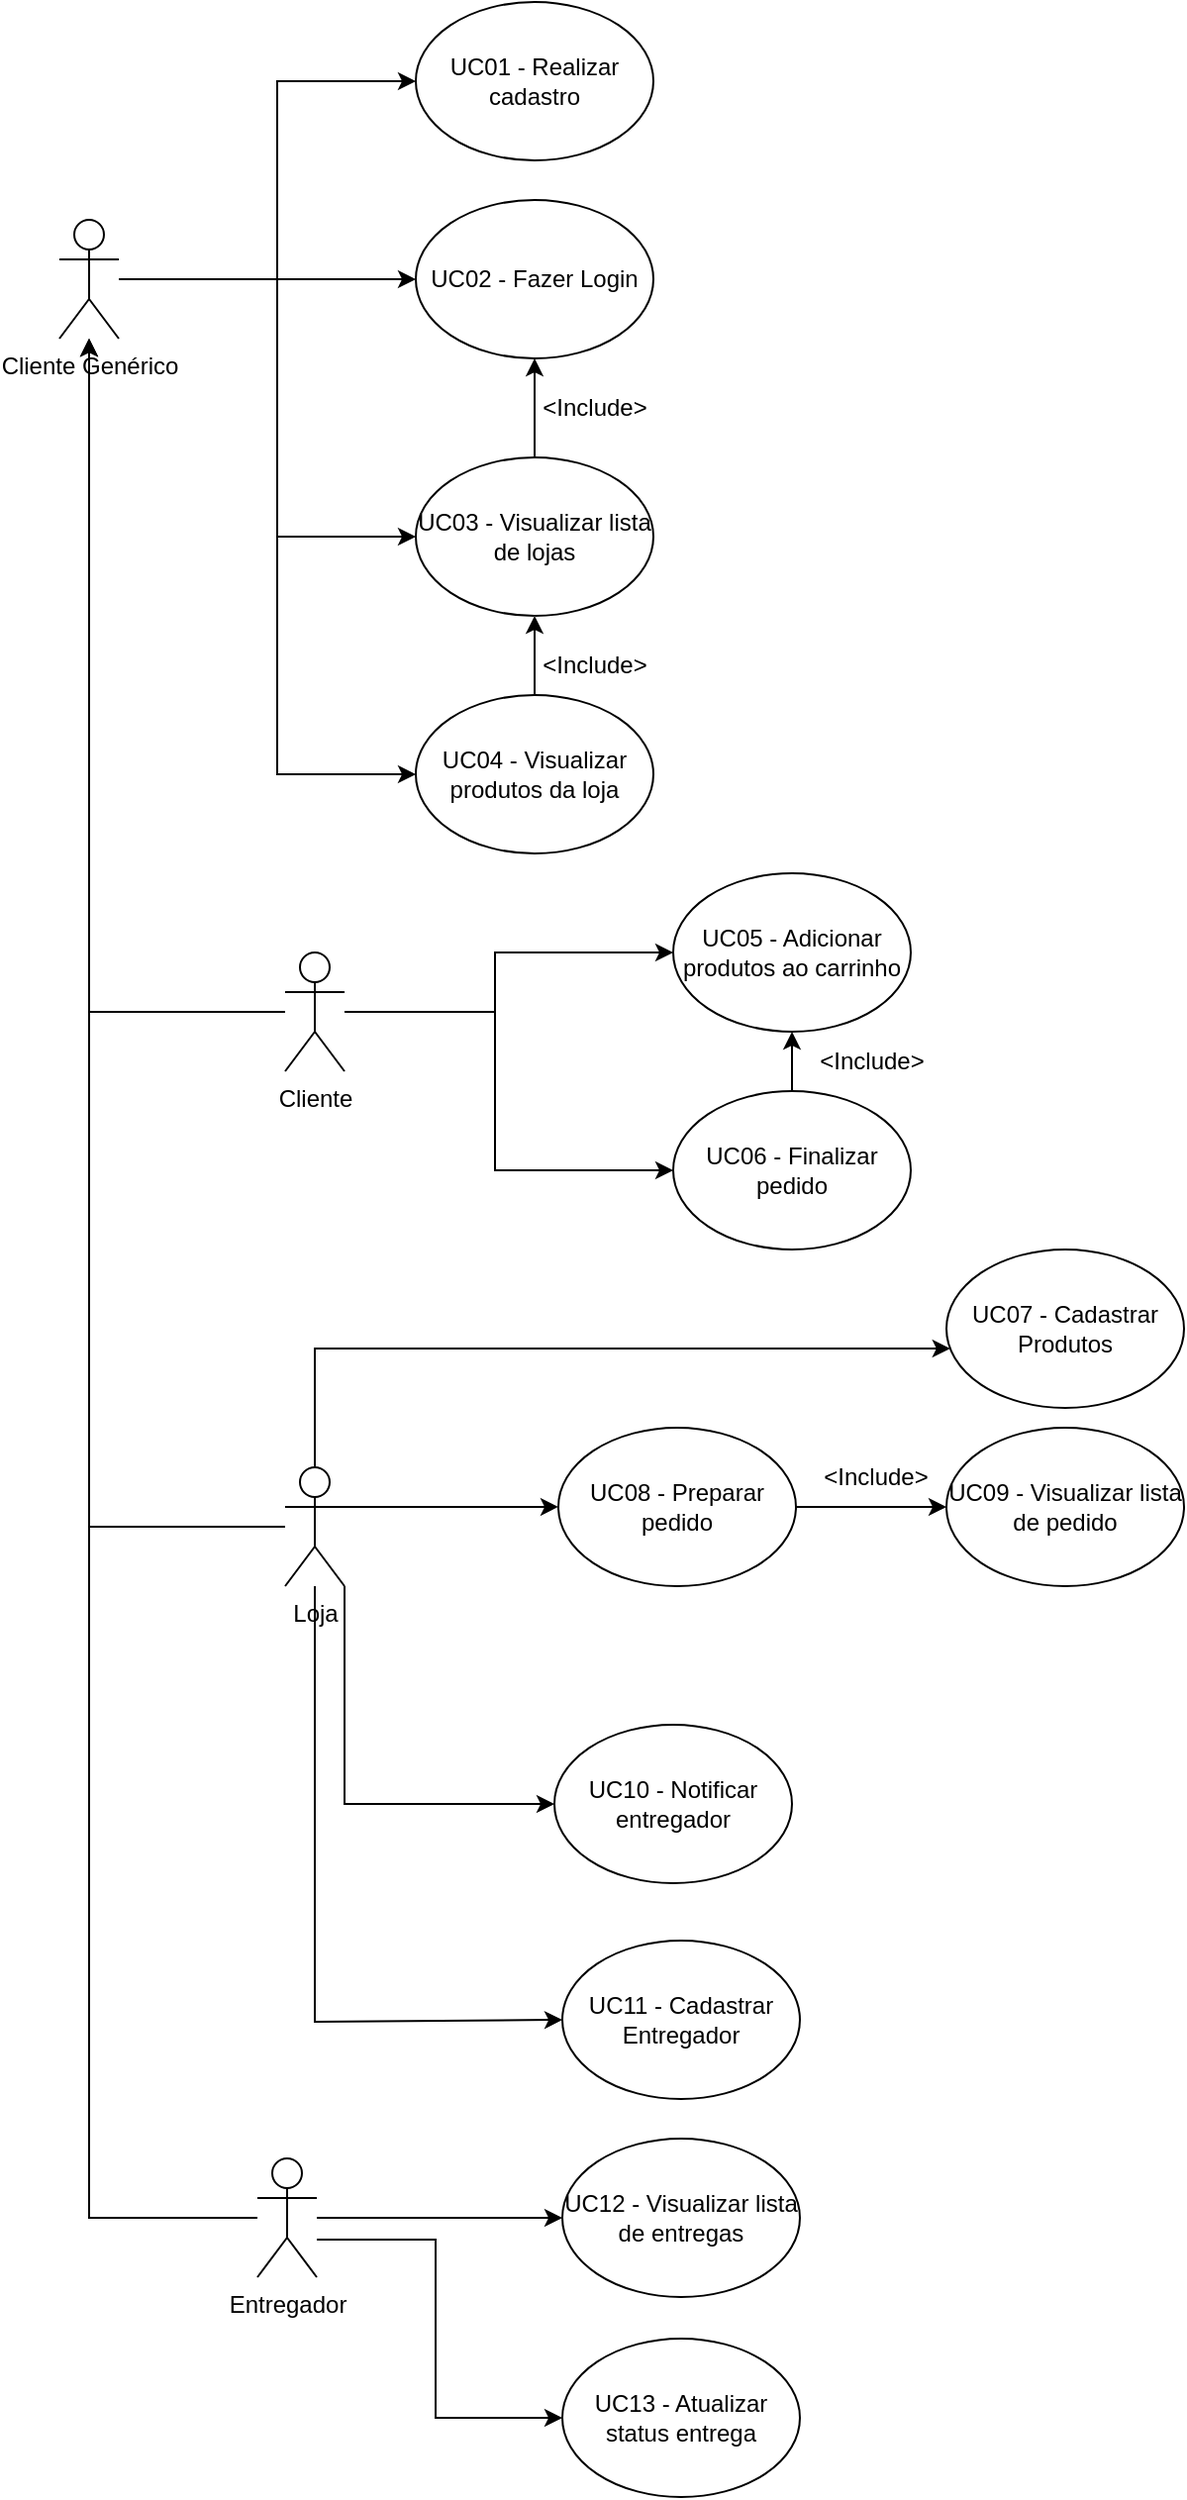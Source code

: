 <mxfile version="20.4.0" type="device"><diagram id="ifteYTt0IXszng0YyxCZ" name="Página-1"><mxGraphModel dx="1422" dy="786" grid="1" gridSize="10" guides="1" tooltips="1" connect="1" arrows="1" fold="1" page="1" pageScale="1" pageWidth="827" pageHeight="1169" math="0" shadow="0"><root><mxCell id="0"/><mxCell id="1" parent="0"/><mxCell id="EVQFBl6UrIfVTm9J7Tfz-38" style="edgeStyle=orthogonalEdgeStyle;rounded=0;orthogonalLoop=1;jettySize=auto;html=1;entryX=0;entryY=0.5;entryDx=0;entryDy=0;" parent="1" source="EVQFBl6UrIfVTm9J7Tfz-1" target="EVQFBl6UrIfVTm9J7Tfz-9" edge="1"><mxGeometry relative="1" as="geometry"/></mxCell><mxCell id="EVQFBl6UrIfVTm9J7Tfz-39" style="edgeStyle=orthogonalEdgeStyle;rounded=0;orthogonalLoop=1;jettySize=auto;html=1;entryX=0;entryY=0.5;entryDx=0;entryDy=0;" parent="1" source="EVQFBl6UrIfVTm9J7Tfz-1" target="EVQFBl6UrIfVTm9J7Tfz-10" edge="1"><mxGeometry relative="1" as="geometry"><Array as="points"><mxPoint x="210" y="150"/><mxPoint x="210" y="280"/></Array></mxGeometry></mxCell><mxCell id="EVQFBl6UrIfVTm9J7Tfz-40" style="edgeStyle=orthogonalEdgeStyle;rounded=0;orthogonalLoop=1;jettySize=auto;html=1;entryX=0;entryY=0.5;entryDx=0;entryDy=0;" parent="1" source="EVQFBl6UrIfVTm9J7Tfz-1" target="EVQFBl6UrIfVTm9J7Tfz-26" edge="1"><mxGeometry relative="1" as="geometry"><Array as="points"><mxPoint x="210" y="150"/><mxPoint x="210" y="400"/></Array></mxGeometry></mxCell><mxCell id="EVQFBl6UrIfVTm9J7Tfz-46" style="edgeStyle=orthogonalEdgeStyle;rounded=0;orthogonalLoop=1;jettySize=auto;html=1;strokeColor=#000000;" parent="1" source="EVQFBl6UrIfVTm9J7Tfz-1" target="EVQFBl6UrIfVTm9J7Tfz-45" edge="1"><mxGeometry relative="1" as="geometry"><Array as="points"><mxPoint x="210" y="150"/><mxPoint x="210" y="50"/></Array></mxGeometry></mxCell><mxCell id="EVQFBl6UrIfVTm9J7Tfz-1" value="Cliente Genérico" style="shape=umlActor;verticalLabelPosition=bottom;verticalAlign=top;html=1;outlineConnect=0;" parent="1" vertex="1"><mxGeometry x="100" y="120" width="30" height="60" as="geometry"/></mxCell><mxCell id="EVQFBl6UrIfVTm9J7Tfz-24" style="edgeStyle=orthogonalEdgeStyle;rounded=0;orthogonalLoop=1;jettySize=auto;html=1;" parent="1" source="EVQFBl6UrIfVTm9J7Tfz-2" target="EVQFBl6UrIfVTm9J7Tfz-1" edge="1"><mxGeometry relative="1" as="geometry"/></mxCell><mxCell id="EVQFBl6UrIfVTm9J7Tfz-51" style="edgeStyle=orthogonalEdgeStyle;rounded=0;orthogonalLoop=1;jettySize=auto;html=1;entryX=0;entryY=0.5;entryDx=0;entryDy=0;strokeColor=#000000;" parent="1" source="EVQFBl6UrIfVTm9J7Tfz-2" target="EVQFBl6UrIfVTm9J7Tfz-50" edge="1"><mxGeometry relative="1" as="geometry"><Array as="points"><mxPoint x="320" y="520"/><mxPoint x="320" y="490"/></Array></mxGeometry></mxCell><mxCell id="EVQFBl6UrIfVTm9J7Tfz-76" style="edgeStyle=orthogonalEdgeStyle;rounded=0;orthogonalLoop=1;jettySize=auto;html=1;entryX=0;entryY=0.5;entryDx=0;entryDy=0;strokeColor=#000000;" parent="1" source="EVQFBl6UrIfVTm9J7Tfz-2" target="EVQFBl6UrIfVTm9J7Tfz-52" edge="1"><mxGeometry relative="1" as="geometry"><Array as="points"><mxPoint x="320" y="520"/><mxPoint x="320" y="600"/></Array></mxGeometry></mxCell><mxCell id="EVQFBl6UrIfVTm9J7Tfz-2" value="Cliente" style="shape=umlActor;verticalLabelPosition=bottom;verticalAlign=top;html=1;outlineConnect=0;" parent="1" vertex="1"><mxGeometry x="214" y="490" width="30" height="60" as="geometry"/></mxCell><mxCell id="EVQFBl6UrIfVTm9J7Tfz-23" style="edgeStyle=orthogonalEdgeStyle;rounded=0;orthogonalLoop=1;jettySize=auto;html=1;" parent="1" source="EVQFBl6UrIfVTm9J7Tfz-3" target="EVQFBl6UrIfVTm9J7Tfz-1" edge="1"><mxGeometry relative="1" as="geometry"/></mxCell><mxCell id="EVQFBl6UrIfVTm9J7Tfz-36" style="edgeStyle=orthogonalEdgeStyle;rounded=0;orthogonalLoop=1;jettySize=auto;html=1;" parent="1" source="EVQFBl6UrIfVTm9J7Tfz-3" target="EVQFBl6UrIfVTm9J7Tfz-34" edge="1"><mxGeometry relative="1" as="geometry"><Array as="points"><mxPoint x="229" y="690"/></Array></mxGeometry></mxCell><mxCell id="EVQFBl6UrIfVTm9J7Tfz-72" style="edgeStyle=orthogonalEdgeStyle;rounded=0;orthogonalLoop=1;jettySize=auto;html=1;exitX=1;exitY=0.333;exitDx=0;exitDy=0;exitPerimeter=0;strokeColor=#000000;" parent="1" source="EVQFBl6UrIfVTm9J7Tfz-3" target="EVQFBl6UrIfVTm9J7Tfz-61" edge="1"><mxGeometry relative="1" as="geometry"/></mxCell><mxCell id="EVQFBl6UrIfVTm9J7Tfz-78" style="edgeStyle=orthogonalEdgeStyle;rounded=0;orthogonalLoop=1;jettySize=auto;html=1;exitX=1;exitY=1;exitDx=0;exitDy=0;exitPerimeter=0;entryX=0;entryY=0.5;entryDx=0;entryDy=0;strokeColor=#000000;startArrow=none;startFill=0;endArrow=classic;endFill=1;" parent="1" source="EVQFBl6UrIfVTm9J7Tfz-3" target="EVQFBl6UrIfVTm9J7Tfz-64" edge="1"><mxGeometry relative="1" as="geometry"/></mxCell><mxCell id="EVQFBl6UrIfVTm9J7Tfz-79" style="edgeStyle=none;rounded=0;orthogonalLoop=1;jettySize=auto;html=1;entryX=0;entryY=0.5;entryDx=0;entryDy=0;strokeColor=#000000;startArrow=none;startFill=0;endArrow=classic;endFill=1;" parent="1" source="EVQFBl6UrIfVTm9J7Tfz-3" target="EVQFBl6UrIfVTm9J7Tfz-35" edge="1"><mxGeometry relative="1" as="geometry"><Array as="points"><mxPoint x="229" y="1030"/></Array></mxGeometry></mxCell><mxCell id="EVQFBl6UrIfVTm9J7Tfz-3" value="Loja" style="shape=umlActor;verticalLabelPosition=bottom;verticalAlign=top;html=1;outlineConnect=0;" parent="1" vertex="1"><mxGeometry x="214" y="750" width="30" height="60" as="geometry"/></mxCell><mxCell id="EVQFBl6UrIfVTm9J7Tfz-25" style="edgeStyle=orthogonalEdgeStyle;rounded=0;orthogonalLoop=1;jettySize=auto;html=1;" parent="1" source="EVQFBl6UrIfVTm9J7Tfz-4" target="EVQFBl6UrIfVTm9J7Tfz-1" edge="1"><mxGeometry relative="1" as="geometry"/></mxCell><mxCell id="EVQFBl6UrIfVTm9J7Tfz-57" style="edgeStyle=orthogonalEdgeStyle;rounded=0;orthogonalLoop=1;jettySize=auto;html=1;strokeColor=#000000;" parent="1" source="EVQFBl6UrIfVTm9J7Tfz-4" target="EVQFBl6UrIfVTm9J7Tfz-55" edge="1"><mxGeometry relative="1" as="geometry"/></mxCell><mxCell id="EVQFBl6UrIfVTm9J7Tfz-4" value="Entregador" style="shape=umlActor;verticalLabelPosition=bottom;verticalAlign=top;html=1;outlineConnect=0;" parent="1" vertex="1"><mxGeometry x="200" y="1099" width="30" height="60" as="geometry"/></mxCell><mxCell id="EVQFBl6UrIfVTm9J7Tfz-9" value="UC02 - Fazer Login" style="ellipse;whiteSpace=wrap;html=1;" parent="1" vertex="1"><mxGeometry x="280" y="110" width="120" height="80" as="geometry"/></mxCell><mxCell id="EVQFBl6UrIfVTm9J7Tfz-41" value="" style="edgeStyle=orthogonalEdgeStyle;rounded=0;orthogonalLoop=1;jettySize=auto;html=1;strokeColor=#FFFFFF;" parent="1" source="EVQFBl6UrIfVTm9J7Tfz-10" target="EVQFBl6UrIfVTm9J7Tfz-26" edge="1"><mxGeometry relative="1" as="geometry"/></mxCell><mxCell id="EVQFBl6UrIfVTm9J7Tfz-44" style="edgeStyle=orthogonalEdgeStyle;rounded=0;orthogonalLoop=1;jettySize=auto;html=1;strokeColor=#000000;" parent="1" source="EVQFBl6UrIfVTm9J7Tfz-10" target="EVQFBl6UrIfVTm9J7Tfz-9" edge="1"><mxGeometry relative="1" as="geometry"/></mxCell><mxCell id="EVQFBl6UrIfVTm9J7Tfz-10" value="UC03 - Visualizar lista de lojas" style="ellipse;whiteSpace=wrap;html=1;" parent="1" vertex="1"><mxGeometry x="280" y="240" width="120" height="80" as="geometry"/></mxCell><mxCell id="EVQFBl6UrIfVTm9J7Tfz-42" style="edgeStyle=orthogonalEdgeStyle;rounded=0;orthogonalLoop=1;jettySize=auto;html=1;strokeColor=#FFFFFF;" parent="1" source="EVQFBl6UrIfVTm9J7Tfz-26" target="EVQFBl6UrIfVTm9J7Tfz-10" edge="1"><mxGeometry relative="1" as="geometry"/></mxCell><mxCell id="EVQFBl6UrIfVTm9J7Tfz-43" style="edgeStyle=orthogonalEdgeStyle;rounded=0;orthogonalLoop=1;jettySize=auto;html=1;strokeColor=#000000;" parent="1" source="EVQFBl6UrIfVTm9J7Tfz-26" target="EVQFBl6UrIfVTm9J7Tfz-10" edge="1"><mxGeometry relative="1" as="geometry"/></mxCell><mxCell id="EVQFBl6UrIfVTm9J7Tfz-26" value="UC04 - Visualizar produtos da loja" style="ellipse;whiteSpace=wrap;html=1;" parent="1" vertex="1"><mxGeometry x="280" y="360" width="120" height="80" as="geometry"/></mxCell><mxCell id="EVQFBl6UrIfVTm9J7Tfz-34" value="UC07 - Cadastrar Produtos" style="ellipse;whiteSpace=wrap;html=1;" parent="1" vertex="1"><mxGeometry x="548" y="640" width="120" height="80" as="geometry"/></mxCell><mxCell id="EVQFBl6UrIfVTm9J7Tfz-35" value="UC11 - Cadastrar Entregador" style="ellipse;whiteSpace=wrap;html=1;" parent="1" vertex="1"><mxGeometry x="354" y="989" width="120" height="80" as="geometry"/></mxCell><mxCell id="EVQFBl6UrIfVTm9J7Tfz-45" value="UC01 - Realizar cadastro" style="ellipse;whiteSpace=wrap;html=1;" parent="1" vertex="1"><mxGeometry x="280" y="10" width="120" height="80" as="geometry"/></mxCell><mxCell id="EVQFBl6UrIfVTm9J7Tfz-48" value="&amp;lt;Include&amp;gt;" style="text;html=1;align=center;verticalAlign=middle;resizable=0;points=[];autosize=1;strokeColor=none;fillColor=none;" parent="1" vertex="1"><mxGeometry x="330" y="200" width="80" height="30" as="geometry"/></mxCell><mxCell id="EVQFBl6UrIfVTm9J7Tfz-49" value="&amp;lt;Include&amp;gt;" style="text;html=1;align=center;verticalAlign=middle;resizable=0;points=[];autosize=1;strokeColor=none;fillColor=none;" parent="1" vertex="1"><mxGeometry x="330" y="330" width="80" height="30" as="geometry"/></mxCell><mxCell id="EVQFBl6UrIfVTm9J7Tfz-53" style="edgeStyle=orthogonalEdgeStyle;rounded=0;orthogonalLoop=1;jettySize=auto;html=1;entryX=0.5;entryY=0;entryDx=0;entryDy=0;strokeColor=#000000;startArrow=classic;startFill=1;endArrow=none;endFill=0;" parent="1" source="EVQFBl6UrIfVTm9J7Tfz-50" target="EVQFBl6UrIfVTm9J7Tfz-52" edge="1"><mxGeometry relative="1" as="geometry"/></mxCell><mxCell id="EVQFBl6UrIfVTm9J7Tfz-50" value="UC05 - Adicionar produtos ao carrinho" style="ellipse;whiteSpace=wrap;html=1;" parent="1" vertex="1"><mxGeometry x="410" y="450" width="120" height="80" as="geometry"/></mxCell><mxCell id="EVQFBl6UrIfVTm9J7Tfz-52" value="UC06 - Finalizar pedido" style="ellipse;whiteSpace=wrap;html=1;" parent="1" vertex="1"><mxGeometry x="410" y="560" width="120" height="80" as="geometry"/></mxCell><mxCell id="EVQFBl6UrIfVTm9J7Tfz-54" value="&amp;lt;Include&amp;gt;" style="text;html=1;align=center;verticalAlign=middle;resizable=0;points=[];autosize=1;strokeColor=none;fillColor=none;" parent="1" vertex="1"><mxGeometry x="470" y="530" width="80" height="30" as="geometry"/></mxCell><mxCell id="EVQFBl6UrIfVTm9J7Tfz-58" style="edgeStyle=orthogonalEdgeStyle;rounded=0;orthogonalLoop=1;jettySize=auto;html=1;strokeColor=#000000;" parent="1" source="EVQFBl6UrIfVTm9J7Tfz-4" target="EVQFBl6UrIfVTm9J7Tfz-56" edge="1"><mxGeometry relative="1" as="geometry"><Array as="points"><mxPoint x="290" y="1140"/><mxPoint x="290" y="1230"/></Array></mxGeometry></mxCell><mxCell id="EVQFBl6UrIfVTm9J7Tfz-55" value="UC12 - Visualizar lista de entregas" style="ellipse;whiteSpace=wrap;html=1;" parent="1" vertex="1"><mxGeometry x="354" y="1089" width="120" height="80" as="geometry"/></mxCell><mxCell id="EVQFBl6UrIfVTm9J7Tfz-56" value="UC13 - Atualizar status entrega" style="ellipse;whiteSpace=wrap;html=1;" parent="1" vertex="1"><mxGeometry x="354" y="1190" width="120" height="80" as="geometry"/></mxCell><mxCell id="EVQFBl6UrIfVTm9J7Tfz-60" value="UC09 - Visualizar lista de pedido" style="ellipse;whiteSpace=wrap;html=1;" parent="1" vertex="1"><mxGeometry x="548" y="730" width="120" height="80" as="geometry"/></mxCell><mxCell id="EVQFBl6UrIfVTm9J7Tfz-75" style="edgeStyle=orthogonalEdgeStyle;rounded=0;orthogonalLoop=1;jettySize=auto;html=1;entryX=0;entryY=0.5;entryDx=0;entryDy=0;strokeColor=#000000;" parent="1" source="EVQFBl6UrIfVTm9J7Tfz-61" target="EVQFBl6UrIfVTm9J7Tfz-60" edge="1"><mxGeometry relative="1" as="geometry"/></mxCell><mxCell id="EVQFBl6UrIfVTm9J7Tfz-61" value="UC08 - Preparar pedido" style="ellipse;whiteSpace=wrap;html=1;" parent="1" vertex="1"><mxGeometry x="352" y="730" width="120" height="80" as="geometry"/></mxCell><mxCell id="EVQFBl6UrIfVTm9J7Tfz-64" value="UC10 - Notificar entregador" style="ellipse;whiteSpace=wrap;html=1;" parent="1" vertex="1"><mxGeometry x="350" y="880" width="120" height="80" as="geometry"/></mxCell><mxCell id="EVQFBl6UrIfVTm9J7Tfz-68" value="&amp;lt;Include&amp;gt;" style="text;html=1;align=center;verticalAlign=middle;resizable=0;points=[];autosize=1;strokeColor=none;fillColor=none;" parent="1" vertex="1"><mxGeometry x="472" y="740" width="80" height="30" as="geometry"/></mxCell></root></mxGraphModel></diagram></mxfile>